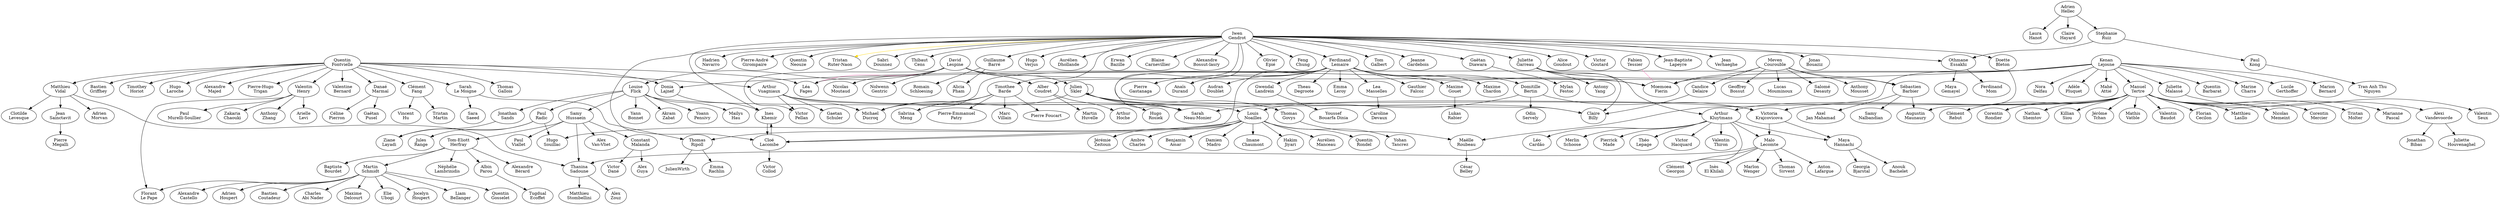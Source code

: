 digraph EpiFamily
{
    // List of names :
    abachelet [label="Anouk\nBachelet"];
    acastello [label="Alexandre\nCastello"];
    acharles [label="Ambre\nCharles"];
    acoudret [label="Alber\nCoudret"];
    adhollande [label="Aurélien\nDhollande"];
    ahoche [label="Arthur\nHoche"];
    ahoupert [label="Adrien\nHoupert"];
    alafargue [label="Anton\nLafargue"];
    alevi [label="Arielle\nLevi"];
    alex [label="Alex\nGuya"];
    amorvan [label="Adrien\nMorvan"];
    anais [label="Anaïs\nDurand"];
    anth [label="Anthony\nMousset"];
    aparou [label="Albin\nParou"];
    apluquet [label="Adèle\nPluquet"];
    attie [label="Mahé\nAttié"];
    audr [label="Audran\nDoublet"];
    azouz [label="Alex\nZouz"];
    baggins [label="Léa\nFages"];
    bamar [label="Benjamin\nAmar"];
    barbarat [label="Quentin\nBarbarat"];
    barre [label="Guillaume\nBarré"];
    baudot [label="Valentin\nBaudot"];
    bazille [label="Erwan\nBazille"];
    bcoutadeur [label="Bastien\nCoutadeur"];
    belley [label="César\nBelley"];
    berard [label="Alexandre\nBérard"];
    bibas [label="Jonathan\nBibas"];
    billy [label="Claire\nBilly"];
    blaise [label="Blaise\nCarnevillier"];
    bourdet [label="Baptiste\nBourdet"];
    bossut [label="Alexandre\nBossut-Iasry"];
    cand [label="Candice\nDelaire"];
    cdevaux [label="Caroline\nDevaux"];
    cecilon [label="Florian\nCecilon"];
    cel [label="Céline\nPierron"];
    cgorgeon [label="Clément\nGeorgon"];
    charra [label="Marine\nCharra"];
    clevesque [label="Clotilde\nLevesque"];
    cmalanda [label="Constant\nMalanda"];
    cnader [label="Charles\nAbi Nader"];
    dana [label="Danaé\nMarmaï"];
    dav [label="David\nLespine"];
    degroote [label="Theau\nDegroote"];
    del [label="Maxime\nDelcourt"];
    dmadro [label="Damien\nMadro"];
    doette [label="Doette\nBleton"];
    domi [label="Domitille\nBertin"];
    donia [label="Donia\nLajnef"];
    eleroy [label="Emma\nLeroy"];
    epie [label="Olivier\nEpié"];
    erachlin [label="Emma\nRachlin"];
    eubogi [label="Elie\nUbogi"];
    falcoz [label="Gauthier\nFalcoz"];
    fang [label="Clément\nFang"];
    feng [label="Feng\nChung"];
    ferd [label="Ferdinand\nLemaire"];
    flick [label="Louise\nFlick"];
    font [label="Quentin\nFontvielle"];
    foucart [label="Pierre Foucart"];
    fpape [label="Florant\nLe Pape"];
    gaet [label="Gaëtan\nPusel"];
    galbert [label="Tom\nGalbert"];
    gallois [label="Thomas\nGallois"];
    gardebois [label="Jeanne\nGardebois"];
    garreau [label="Juliette\nGarreau"];
    gbjarstal [label="Georgia\nBjarstal"];
    gdiawara [label="Gaëtan\nDiawara"];
    geof [label="Geoffrey\nBossut"];
    goudout [label="Alice\nGoudout"];
    goutard [label="Victor\nGoutard"];
    govys [label ="Thomas\nGovys"];
    griffhey [label="Bastien\nGriffhey"];
    gschuler [label="Gaetan\nSchuler"];
    hanot [label="Laura\nHanot"];
    hayard [label="Claire\nHayard"];
    hellec [label="Adrien\nHellec"];
    horiot [label="Timothey\nHoriot"];
    houve [label="Juliette\nHouvenaghel"];
    hu [label = "Vincent\nHu"];
    ichaumont [label="Imane\nChaumont"];
    ikhemir [label="Ines\nKhemir"];
    ikhilali [label="Inès\nEl Khilali"];
    iwen [label="Iwen\nGendrot"];
    jblapeyre [label="Jean-Baptiste\nLapeyre"];
    jean [label="Jean\nVerhaeghe"];
    jhoupert [label="Jocelyn\nHoupert"];
    jiyari [label="Hakim\nJiyari"];
    jojo [label="Jonas\nBouaziz"];
    jrange [label="Jules\nRange"];
    jsainctavit [label="Jean\nSainctavit"];
    jsprintz [label="Gwendal\nLandrein"];
    jwirth [label="Julien\Wirth"];
    kenan [label="Kenan\nLejosne"];
    kluyt [label="Arthur\nKluytmans"];
    lacombe [label="Cloé\nLacombe"];
    laroche [label="Hugo\nLaroche"];
    lasllo [label="Matthieu\nLasllo"];
    lbellanger [label="Liam\nBellanger"];
    lcardao [label="Léo\nCardão"];
    lgerthoffer [label="Lucile\nGerthoffer"];
    lmasselles [label="Lea\nMasselles"];
    lrabier [label="Lukas\nRabier"];
    lucas [label="Lucas\nMouminoux"];
    mahamad [label = "Axel\nJan Mahamad"];
    mahamad [label="Axel\nJan Mahamad"];
    majed [label="Alexandre\nMajed"];
    malasse [label ="Juliette\nMalassé"];
    manceau [label="Aurélien\nManceau"];
    maunaury [label="Augustin\nMaunaury"];
    mbernard [label="Marion\nBernard"];
    mchardon [label="Maxime\nChardon"];
    mducrocq [label="Michael\nDucroq"];
    memeint [label="Nicolas\nMemeint"];
    meng [label="Sabrina\nMeng"];
    mercier [label="Corentin\nMercier"];
    mev [label="Meven\nCourouble"];
    mferdinand [label="Ferdinand\nMom"];
    mfestoc [label="Mylan\nFestoc"];
    mgemayel [label="Maya\nGemayel"];
    mgouet [label="Maxime\nGouet"];
    mhan [label="Maya\nHannachi"];
    mhau [label="Mailys\nHau"];
    mhuvelle [label="Martin\nHuvelle"];
    mlecomte [label="Malo\nLecomte"];
    moe [label="Moemoea\nFierin"];
    molter [label="Tristan\nMolter"];
    mschmidt [label="Martin\nSchmidt"];
    mschoose [label="Merlin\nSchoose"];
    mstombellini [label="Matthieu\nStombellini"];
    mvidal [label="Matthieu\nVidal"];
    mwenger [label="Marlon\nWenger"];
    nalbandian [label="Samy\nNalbandian"];
    navarro [label="Hadrien\nNavarro"];
    neph [label="Néphélie\nLambrinidis"];
    nic [label="Nicolas\nMoutaud"];
    noailles [label="Louis\nNoailles"];
    nolw [label="Nolwenn\nGentric"];
    nora [label="Nora\nDelfau"];
    odin [label="Odin\nServely"];
    othmane [label="Othmane\nEssakhi"];
    pag [label="Pierre-André\nGirompaire"];
    pam [label="Pierre\nMegalli"];
    pascal [label="Marianne\nPascal"];
    pat [label="Pierre-Emmanuel\nPatry"];
    pensivy [label="Yoann\nPensivy"];
    pham [label="Alicia\nPham"];
    ph [label="Pierre-Hugo\nTrigan"];
    pier [label="Pierre\nGastanaga"];
    pkong [label="Paul\nKong"];
    pmade [label="Pierrick\nMade"];
    psoulier [label="Paul\nMurelli-Soullier"];
    pviallet [label="Paul\nViallet"];
    qgosselet [label="Quentin\nGosselet"];
    qneouze [label="Quentin\nNeouze"];
    qrondel [label="Quentin\nRondel"];
    radic [label="Paul\nRadic"];
    rebut [label="Clément\nRebut"];
    ripoll [label="Thomas\nRipoll"];
    rondier [label="Corentin\nRondier"];
    rosiek [label ="Hugo\nRosiek"];
    roubeau [label="Maëlle\nRoubeau"];
    ruiz [label="Stephanie\nRuiz"];
    ruter [label="Tristan\nRuter-Naon"];
    sabri [label="Sabri\nDounnez"];
    saeed [label="Sara\nSaeed"];
    salo [label="Salomé\nDesauty"];
    samy [label="Samy\nHussaein"];
    sands [label="Jonathan\nSands"];
    satan [label="Fabien\nTessier"];
    schloesing [label="Romain\nSchloesing"];
    seb [label="Sébastien\nBarbier"];
    shemtov [label="Nathan\nShemtov"];
    siou [label="Killian\nSiou"];
    skler [label="Julien\nSkler"];
    slemoigne [label="Sarah\nLe Moigne"];
    smonier [label="Sarah\nNeau-Monier"];
    souillac [label="Hugo\nSouillac"];
    tcens [label="Thibaut\nCens"];
    tchan [label="Jérôme\nTchan"];
    tecoffet [label="Tugdual\nEcoffet"];
    tertre [label="Manuel\nTertre"];
    tim [label="Timothee\nBarde"];
    tlepage [label="Théo\nLepage"];
    tnguyen [label="Tran Anh Thu\nNguyen"];
    tome [label="Tom-Eliott\nHerfray"];
    tristan [label = "Tristan\nMartin"];
    tsadoune [label="Thanina\nSadoune"];
    tsirvent [label="Thomas\nSirvent"];
    tz [label="Yohan\nTancrez"];
    vaginau [label="Arthur\nVuagniaux"];
    vanvliet [label="Alex\nVan-Vliet"];
    vanvoorder [label="Alexi\nVandevoorde"];
    vatble [label="Mathis\nVatble"];
    vbernard [label="Valentine\nBernard"];
    vcollod [label="Victor\nCollod"];
    vdan [label="Victor\nDané"];
    verjus [label="Hugo\nVerjus"];
    vhacquard [label="Victor\nHacquard"];
    vhenry [label ="Valentin\nHenry"];
    victoria [label="Victoria\nKrajcovicova"];
    villain [label="Marc\nVillain"];
    vpellan [label="Victor\nPellan"];
    vseux [label="Valentin\nSeux"];
    vthiron [label="Valentin\nThiron"];
    yang [label=" Antony\nYang"];
    ybonnet [label="Yann\nBonnet"];
    ydinia [label="Youssef\nBouarfa Dinia"];
    zabat [label="Akram\nZabat"];
    zak [label="Zakaria\nChaouki"];
    zeitoun [label="Jérémie\nZeitoun"];
    zhan [label="Anthony\nZhang"];
    zlayadi [label="Ziane\nLayadi"];

    /*
    ** List of patronage links :
    */

    // Iwen's graph
    iwen -> ruter [color="gold"];
    iwen -> adhollande;
    iwen -> tcens;
    iwen -> billy;
    iwen -> lacombe;
      // Cloé's graph
      lacombe -> vcollod;
      lacombe -> ikhemir;
    iwen -> jblapeyre;
    iwen -> othmane;
    iwen -> gdiawara;
      // Gdiawara's graph
      gdiawara -> mfestoc;
    iwen -> ikhemir;
      // Ikhemir's graph
      ikhemir -> lacombe;
    iwen -> gardebois;
    iwen -> pag;
    iwen -> bossut;
    iwen -> jean;
    iwen -> sabri;
    iwen -> verjus;
    iwen -> galbert;
    iwen -> epie;
    iwen -> goudout;
    iwen -> jojo;
    iwen -> bazille;
    iwen -> goutard;
    iwen -> blaise;
    iwen -> feng;
    iwen -> tim;
      // Tim's graph
      tim -> villain;
      tim -> meng;
      tim -> pat;
      tim -> mducrocq;
      tim -> foucart;
    iwen -> barre;
      // Guillaume's graph
      barre -> pham;
      barre -> schloesing;
    iwen -> ferd
      // Ferdinand's graph
      ferd -> moe;
      ferd -> lacombe;
      ferd -> pier;
      ferd -> smonier;
      ferd -> audr;
      ferd -> anais;
      ferd -> falcoz;
      ferd -> degroote;
      ferd -> mgouet;
        // Maxime Gouet's graph
        mgouet -> lrabier;
      ferd -> eleroy;
      ferd -> jsprintz;
        // Gwendal Landrein's graph
        jsprintz -> ydinia
      ferd -> lmasselles;
        // Lea's graph
        lmasselles -> cdevaux;
      ferd -> mchardon;
      ferd -> domi;
        // Domitille's graph
	domi -> odin;
	domi -> smonier;
	domi -> victoria;
      ferd -> mducrocq;
    iwen -> doette;
      // Doette's graph
      doette -> maunaury;
    iwen -> garreau;
      // Juliette's graph
      garreau -> billy;
      garreau -> seb;
      garreau -> kluyt;
        // Arthur Kluytmans's graph
        kluyt -> cgorgeon;
        kluyt -> lcardao;
        kluyt -> mlecomte;
          // Malo Lecomte's graph
          mlecomte -> alafargue;
          mlecomte -> ikhilali;
          mlecomte -> cgorgeon;
          mlecomte -> mwenger;
          mlecomte -> tsirvent;
          mlecomte -> tsadoune;
            // Thanina's graph
            tsadoune -> mstombellini;
        kluyt -> mschoose;
        kluyt -> pmade;
        kluyt -> tlepage;
        kluyt -> vhacquard;
        kluyt -> vthiron;
        kluyt -> mhan;
          // Maya's graph
          mhan -> abachelet;
          mhan -> gbjarstal;
      garreau -> yang;
    iwen -> navarro;
    iwen -> acoudret;
      // Alban Coudret's graph
      acoudret -> mhuvelle;
      acoudret -> ahoche;
    iwen -> qneouze;

    // David's graph
    dav -> flick;
      // Louise's graph
      flick -> noailles;
        // Louis Noailles's graph
        noailles -> jiyari;
        noailles -> ichaumont;
        noailles -> dmadro;
        noailles -> bamar;
        noailles -> tz;
        noailles -> zeitoun;
        noailles -> ripoll;
	  // Ripol's graph
	  ripoll -> erachlin;
	  ripoll -> jwirth;
        noailles -> manceau;
        noailles -> acharles
        noailles -> souillac;
        noailles -> lacombe;
        noailles -> qrondel;
      flick -> sands;
        // Sands's graph
        sands -> zlayadi;
      flick -> pensivy;
      flick -> zabat;
      flick -> mhau;
      flick -> ybonnet;
      flick -> radic;
        // Radic's graph
        radic -> souillac;
        radic -> jrange;
        radic -> zlayadi;
      flick -> samy;
        // Samy's graph
        samy -> vanvliet;
        samy -> tsadoune;
        samy -> pviallet;
        samy -> cmalanda;
          // Constant's graph
          cmalanda -> vdan;
	  cmalanda -> alex;
        samy -> tome;
	  // Tome-Eliott's graph
	  tome -> aparou;
	    // Albin's graph
	    aparou -> tecoffet;
	  tome -> berard;
	  tome -> bourdet;
	  tome -> neph;
	  tome -> mschmidt;
	    // Martin's graph
	    mschmidt -> lbellanger;
            mschmidt -> cnader;
	    mschmidt -> fpape;
            mschmidt -> jhoupert;
	    mschmidt -> del;
            mschmidt -> ahoupert;
            mschmidt -> eubogi;
            mschmidt -> qgosselet;
            mschmidt -> bcoutadeur;
            mschmidt -> acastello;
    dav -> moe;
    dav -> nic;
    dav -> nolw;
    dav -> skler;
      // Julien's graph
      skler -> rosiek;
      skler -> smonier;
      skler -> mducrocq;
      skler -> skler;
      skler -> billy;
      skler -> govys;
        // Thomas's graph
        govys -> roubeau;
          // Maelle's graph
          roubeau -> belley;
    dav -> vpellan;
    dav -> acoudret;

    // Adrien's graph
    hellec -> hayard;
    hellec -> ruiz;
      // Ruiz's graph
      ruiz -> othmane;
        // Othmane's graph
        othmane -> mferdinand;
        othmane -> mgemayel;
      ruiz -> pkong;
        // Pkong's graph
      	pkong -> tnguyen;
    hellec -> hanot;

    // Quentin's graph
    font -> majed;
    font -> vbernard;
    font -> donia;
    font -> vaginau;
      // Vaginaux's graph
      vaginau -> victoria;
      vaginau -> vpellan;
      vaginau -> smonier;
      vaginau -> gschuler;
      vaginau -> mducrocq;
    font -> mvidal;
      // Matthieu Vidal's graph
      mvidal -> jsainctavit;
        // Jean's graph
        jsainctavit -> pam;
      mvidal -> amorvan;
      mvidal -> clevesque;
      mvidal -> tsadoune;
        // Thanina's graph
        tsadoune -> azouz;
    font -> dana
      // Danae's graph
      dana -> cel;
      dana -> gaet;
    font -> laroche;
    font -> baggins;
    font -> fang;
      // Clément's graph
      fang -> hu;
      fang -> tristan;
    font -> horiot;
    font -> ph;
    font -> gallois;
    font -> griffhey;
    font -> vhenry;
      // Valentin Henry's graph
      vhenry -> alevi;
      vhenry -> psoulier;
      vhenry -> zhan;
      vhenry -> zak;
      vhenry -> fpape;
    font -> slemoigne;
      // Sarah LeMoigne's graph
      slemoigne -> ripoll;
      slemoigne -> saeed;

    // Kenan's graph
    kenan -> moe;
    kenan -> mbernard;
    kenan -> baggins;
    kenan -> donia;
      // Donia's graph
      donia ->  ikhemir;
    kenan -> malasse;
      // Malasse's graph
      malasse -> vseux;
    kenan -> roubeau;
    kenan -> charra;
    kenan -> apluquet;
    kenan -> nora;
    kenan -> tertre;
      // Tertre's graph
      tertre -> mercier;
      tertre -> noailles;
      tertre -> kluyt;
      tertre -> victoria;
        // Victoria's graph
	victoria -> mhan;
	victoria -> mlecomte;
      tertre -> memeint;
      tertre -> molter;
      tertre -> rebut;
      tertre -> tchan;
      tertre -> vatble;
      tertre -> lasllo;
      tertre -> baudot;
      tertre -> cecilon;
      tertre -> shemtov;
      tertre -> siou;
      tertre -> vanvoorder;
        // Vandevoorde's graph
        vanvoorder -> bibas;
        vanvoorder -> houve;
      tertre -> rondier;
      tertre -> pascal;
    kenan -> attie;
    kenan -> barbarat;
    kenan -> lgerthoffer;

    // Meven's graph
    mev -> cand;
      // Candice's graph
      cand -> billy;
    mev -> seb;
      seb -> mahamad;
      seb -> nalbandian;
      seb -> maunaury;
    mev -> anth;
    mev -> salo;
    mev -> geof;
    mev -> lucas;
    mev -> moe;

    /*
    ** List of special links
    */
    { // love links, please use [dir=none color="hotpink"] attribute
      edge [dir=none color="hotpink"]
      satan -> moe
      dav -> baggins
    }
}
